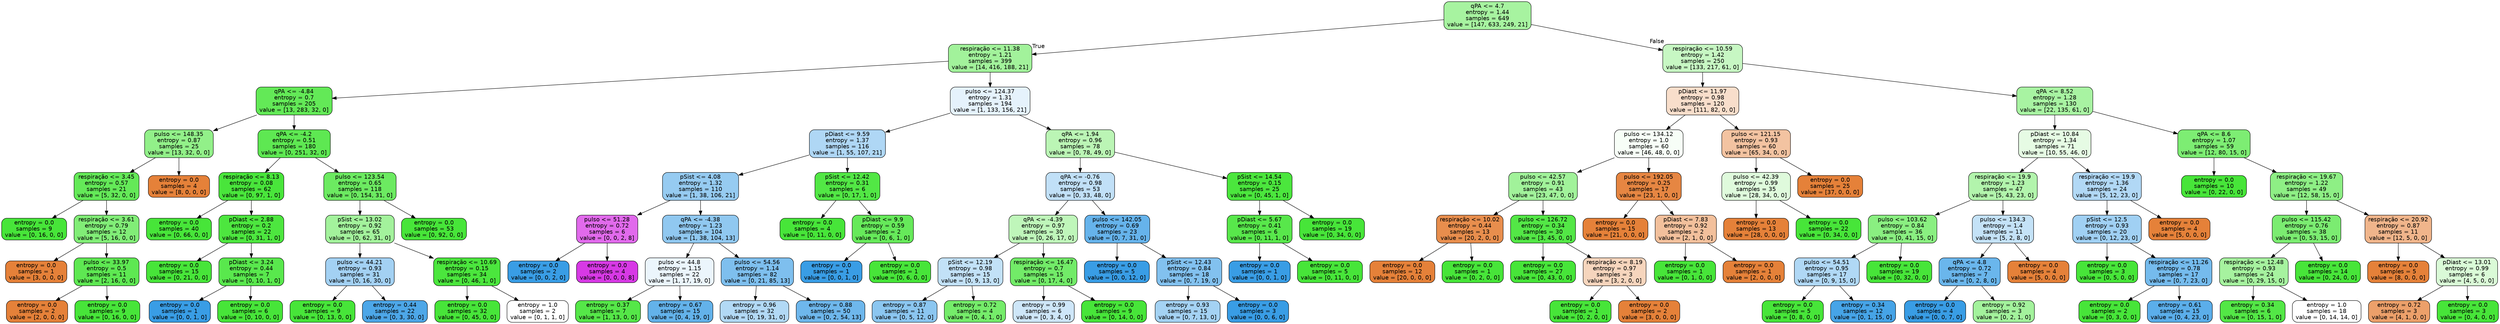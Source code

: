 digraph Tree {
node [shape=box, style="filled, rounded", color="black", fontname="helvetica"] ;
edge [fontname="helvetica"] ;
0 [label="qPA <= 4.7\nentropy = 1.44\nsamples = 649\nvalue = [147, 633, 249, 21]", fillcolor="#a7f3a0"] ;
1 [label="respiração <= 11.38\nentropy = 1.21\nsamples = 399\nvalue = [14, 416, 188, 21]", fillcolor="#a2f29b"] ;
0 -> 1 [labeldistance=2.5, labelangle=45, headlabel="True"] ;
2 [label="qPA <= -4.84\nentropy = 0.7\nsamples = 205\nvalue = [13, 283, 32, 0]", fillcolor="#63e957"] ;
1 -> 2 ;
3 [label="pulso <= 148.35\nentropy = 0.87\nsamples = 25\nvalue = [13, 32, 0, 0]", fillcolor="#92f089"] ;
2 -> 3 ;
4 [label="respiração <= 3.45\nentropy = 0.57\nsamples = 21\nvalue = [5, 32, 0, 0]", fillcolor="#64e958"] ;
3 -> 4 ;
5 [label="entropy = 0.0\nsamples = 9\nvalue = [0, 16, 0, 0]", fillcolor="#47e539"] ;
4 -> 5 ;
6 [label="respiração <= 3.61\nentropy = 0.79\nsamples = 12\nvalue = [5, 16, 0, 0]", fillcolor="#81ed77"] ;
4 -> 6 ;
7 [label="entropy = 0.0\nsamples = 1\nvalue = [3, 0, 0, 0]", fillcolor="#e58139"] ;
6 -> 7 ;
8 [label="pulso <= 33.97\nentropy = 0.5\nsamples = 11\nvalue = [2, 16, 0, 0]", fillcolor="#5ee852"] ;
6 -> 8 ;
9 [label="entropy = 0.0\nsamples = 2\nvalue = [2, 0, 0, 0]", fillcolor="#e58139"] ;
8 -> 9 ;
10 [label="entropy = 0.0\nsamples = 9\nvalue = [0, 16, 0, 0]", fillcolor="#47e539"] ;
8 -> 10 ;
11 [label="entropy = 0.0\nsamples = 4\nvalue = [8, 0, 0, 0]", fillcolor="#e58139"] ;
3 -> 11 ;
12 [label="qPA <= -4.2\nentropy = 0.51\nsamples = 180\nvalue = [0, 251, 32, 0]", fillcolor="#5ee852"] ;
2 -> 12 ;
13 [label="respiração <= 8.13\nentropy = 0.08\nsamples = 62\nvalue = [0, 97, 1, 0]", fillcolor="#49e53b"] ;
12 -> 13 ;
14 [label="entropy = 0.0\nsamples = 40\nvalue = [0, 66, 0, 0]", fillcolor="#47e539"] ;
13 -> 14 ;
15 [label="pDiast <= 2.88\nentropy = 0.2\nsamples = 22\nvalue = [0, 31, 1, 0]", fillcolor="#4de63f"] ;
13 -> 15 ;
16 [label="entropy = 0.0\nsamples = 15\nvalue = [0, 21, 0, 0]", fillcolor="#47e539"] ;
15 -> 16 ;
17 [label="pDiast <= 3.24\nentropy = 0.44\nsamples = 7\nvalue = [0, 10, 1, 0]", fillcolor="#59e84d"] ;
15 -> 17 ;
18 [label="entropy = 0.0\nsamples = 1\nvalue = [0, 0, 1, 0]", fillcolor="#399de5"] ;
17 -> 18 ;
19 [label="entropy = 0.0\nsamples = 6\nvalue = [0, 10, 0, 0]", fillcolor="#47e539"] ;
17 -> 19 ;
20 [label="pulso <= 123.54\nentropy = 0.65\nsamples = 118\nvalue = [0, 154, 31, 0]", fillcolor="#6cea61"] ;
12 -> 20 ;
21 [label="pSist <= 13.02\nentropy = 0.92\nsamples = 65\nvalue = [0, 62, 31, 0]", fillcolor="#a3f29c"] ;
20 -> 21 ;
22 [label="pulso <= 44.21\nentropy = 0.93\nsamples = 31\nvalue = [0, 16, 30, 0]", fillcolor="#a3d1f3"] ;
21 -> 22 ;
23 [label="entropy = 0.0\nsamples = 9\nvalue = [0, 13, 0, 0]", fillcolor="#47e539"] ;
22 -> 23 ;
24 [label="entropy = 0.44\nsamples = 22\nvalue = [0, 3, 30, 0]", fillcolor="#4da7e8"] ;
22 -> 24 ;
25 [label="respiração <= 10.69\nentropy = 0.15\nsamples = 34\nvalue = [0, 46, 1, 0]", fillcolor="#4be63d"] ;
21 -> 25 ;
26 [label="entropy = 0.0\nsamples = 32\nvalue = [0, 45, 0, 0]", fillcolor="#47e539"] ;
25 -> 26 ;
27 [label="entropy = 1.0\nsamples = 2\nvalue = [0, 1, 1, 0]", fillcolor="#ffffff"] ;
25 -> 27 ;
28 [label="entropy = 0.0\nsamples = 53\nvalue = [0, 92, 0, 0]", fillcolor="#47e539"] ;
20 -> 28 ;
29 [label="pulso <= 124.37\nentropy = 1.31\nsamples = 194\nvalue = [1, 133, 156, 21]", fillcolor="#e5f2fc"] ;
1 -> 29 ;
30 [label="pDiast <= 9.59\nentropy = 1.37\nsamples = 116\nvalue = [1, 55, 107, 21]", fillcolor="#afd7f5"] ;
29 -> 30 ;
31 [label="pSist <= 4.08\nentropy = 1.32\nsamples = 110\nvalue = [1, 38, 106, 21]", fillcolor="#96cbf1"] ;
30 -> 31 ;
32 [label="pulso <= 51.28\nentropy = 0.72\nsamples = 6\nvalue = [0, 0, 2, 8]", fillcolor="#e16aec"] ;
31 -> 32 ;
33 [label="entropy = 0.0\nsamples = 2\nvalue = [0, 0, 2, 0]", fillcolor="#399de5"] ;
32 -> 33 ;
34 [label="entropy = 0.0\nsamples = 4\nvalue = [0, 0, 0, 8]", fillcolor="#d739e5"] ;
32 -> 34 ;
35 [label="qPA <= -4.38\nentropy = 1.23\nsamples = 104\nvalue = [1, 38, 104, 13]", fillcolor="#90c8f0"] ;
31 -> 35 ;
36 [label="pulso <= 44.8\nentropy = 1.15\nsamples = 22\nvalue = [1, 17, 19, 0]", fillcolor="#ebf5fc"] ;
35 -> 36 ;
37 [label="entropy = 0.37\nsamples = 7\nvalue = [1, 13, 0, 0]", fillcolor="#55e748"] ;
36 -> 37 ;
38 [label="entropy = 0.67\nsamples = 15\nvalue = [0, 4, 19, 0]", fillcolor="#63b2ea"] ;
36 -> 38 ;
39 [label="pulso <= 54.56\nentropy = 1.14\nsamples = 82\nvalue = [0, 21, 85, 13]", fillcolor="#7ebfee"] ;
35 -> 39 ;
40 [label="entropy = 0.96\nsamples = 32\nvalue = [0, 19, 31, 0]", fillcolor="#b2d9f5"] ;
39 -> 40 ;
41 [label="entropy = 0.88\nsamples = 50\nvalue = [0, 2, 54, 13]", fillcolor="#6eb7ec"] ;
39 -> 41 ;
42 [label="pSist <= 12.42\nentropy = 0.31\nsamples = 6\nvalue = [0, 17, 1, 0]", fillcolor="#52e745"] ;
30 -> 42 ;
43 [label="entropy = 0.0\nsamples = 4\nvalue = [0, 11, 0, 0]", fillcolor="#47e539"] ;
42 -> 43 ;
44 [label="pDiast <= 9.9\nentropy = 0.59\nsamples = 2\nvalue = [0, 6, 1, 0]", fillcolor="#66e95a"] ;
42 -> 44 ;
45 [label="entropy = 0.0\nsamples = 1\nvalue = [0, 0, 1, 0]", fillcolor="#399de5"] ;
44 -> 45 ;
46 [label="entropy = 0.0\nsamples = 1\nvalue = [0, 6, 0, 0]", fillcolor="#47e539"] ;
44 -> 46 ;
47 [label="qPA <= 1.94\nentropy = 0.96\nsamples = 78\nvalue = [0, 78, 49, 0]", fillcolor="#bbf5b5"] ;
29 -> 47 ;
48 [label="qPA <= -0.76\nentropy = 0.98\nsamples = 53\nvalue = [0, 33, 48, 0]", fillcolor="#c1e0f7"] ;
47 -> 48 ;
49 [label="qPA <= -4.39\nentropy = 0.97\nsamples = 30\nvalue = [0, 26, 17, 0]", fillcolor="#bff6ba"] ;
48 -> 49 ;
50 [label="pSist <= 12.19\nentropy = 0.98\nsamples = 15\nvalue = [0, 9, 13, 0]", fillcolor="#c2e1f7"] ;
49 -> 50 ;
51 [label="entropy = 0.87\nsamples = 11\nvalue = [0, 5, 12, 0]", fillcolor="#8bc6f0"] ;
50 -> 51 ;
52 [label="entropy = 0.72\nsamples = 4\nvalue = [0, 4, 1, 0]", fillcolor="#75ec6a"] ;
50 -> 52 ;
53 [label="respiração <= 16.47\nentropy = 0.7\nsamples = 15\nvalue = [0, 17, 4, 0]", fillcolor="#72eb68"] ;
49 -> 53 ;
54 [label="entropy = 0.99\nsamples = 6\nvalue = [0, 3, 4, 0]", fillcolor="#cee6f8"] ;
53 -> 54 ;
55 [label="entropy = 0.0\nsamples = 9\nvalue = [0, 14, 0, 0]", fillcolor="#47e539"] ;
53 -> 55 ;
56 [label="pulso <= 142.05\nentropy = 0.69\nsamples = 23\nvalue = [0, 7, 31, 0]", fillcolor="#66b3eb"] ;
48 -> 56 ;
57 [label="entropy = 0.0\nsamples = 5\nvalue = [0, 0, 12, 0]", fillcolor="#399de5"] ;
56 -> 57 ;
58 [label="pSist <= 12.43\nentropy = 0.84\nsamples = 18\nvalue = [0, 7, 19, 0]", fillcolor="#82c1ef"] ;
56 -> 58 ;
59 [label="entropy = 0.93\nsamples = 15\nvalue = [0, 7, 13, 0]", fillcolor="#a4d2f3"] ;
58 -> 59 ;
60 [label="entropy = 0.0\nsamples = 3\nvalue = [0, 0, 6, 0]", fillcolor="#399de5"] ;
58 -> 60 ;
61 [label="pSist <= 14.54\nentropy = 0.15\nsamples = 25\nvalue = [0, 45, 1, 0]", fillcolor="#4be63d"] ;
47 -> 61 ;
62 [label="pDiast <= 5.67\nentropy = 0.41\nsamples = 6\nvalue = [0, 11, 1, 0]", fillcolor="#58e74b"] ;
61 -> 62 ;
63 [label="entropy = 0.0\nsamples = 1\nvalue = [0, 0, 1, 0]", fillcolor="#399de5"] ;
62 -> 63 ;
64 [label="entropy = 0.0\nsamples = 5\nvalue = [0, 11, 0, 0]", fillcolor="#47e539"] ;
62 -> 64 ;
65 [label="entropy = 0.0\nsamples = 19\nvalue = [0, 34, 0, 0]", fillcolor="#47e539"] ;
61 -> 65 ;
66 [label="respiração <= 10.59\nentropy = 1.42\nsamples = 250\nvalue = [133, 217, 61, 0]", fillcolor="#c7f7c3"] ;
0 -> 66 [labeldistance=2.5, labelangle=-45, headlabel="False"] ;
67 [label="pDiast <= 11.97\nentropy = 0.98\nsamples = 120\nvalue = [111, 82, 0, 0]", fillcolor="#f8decb"] ;
66 -> 67 ;
68 [label="pulso <= 134.12\nentropy = 1.0\nsamples = 60\nvalue = [46, 48, 0, 0]", fillcolor="#f7fef7"] ;
67 -> 68 ;
69 [label="pulso <= 42.57\nentropy = 0.91\nsamples = 43\nvalue = [23, 47, 0, 0]", fillcolor="#a1f29a"] ;
68 -> 69 ;
70 [label="respiração <= 10.02\nentropy = 0.44\nsamples = 13\nvalue = [20, 2, 0, 0]", fillcolor="#e88e4d"] ;
69 -> 70 ;
71 [label="entropy = 0.0\nsamples = 12\nvalue = [20, 0, 0, 0]", fillcolor="#e58139"] ;
70 -> 71 ;
72 [label="entropy = 0.0\nsamples = 1\nvalue = [0, 2, 0, 0]", fillcolor="#47e539"] ;
70 -> 72 ;
73 [label="pulso <= 126.72\nentropy = 0.34\nsamples = 30\nvalue = [3, 45, 0, 0]", fillcolor="#53e746"] ;
69 -> 73 ;
74 [label="entropy = 0.0\nsamples = 27\nvalue = [0, 43, 0, 0]", fillcolor="#47e539"] ;
73 -> 74 ;
75 [label="respiração <= 8.19\nentropy = 0.97\nsamples = 3\nvalue = [3, 2, 0, 0]", fillcolor="#f6d5bd"] ;
73 -> 75 ;
76 [label="entropy = 0.0\nsamples = 1\nvalue = [0, 2, 0, 0]", fillcolor="#47e539"] ;
75 -> 76 ;
77 [label="entropy = 0.0\nsamples = 2\nvalue = [3, 0, 0, 0]", fillcolor="#e58139"] ;
75 -> 77 ;
78 [label="pulso <= 192.05\nentropy = 0.25\nsamples = 17\nvalue = [23, 1, 0, 0]", fillcolor="#e68642"] ;
68 -> 78 ;
79 [label="entropy = 0.0\nsamples = 15\nvalue = [21, 0, 0, 0]", fillcolor="#e58139"] ;
78 -> 79 ;
80 [label="pDiast <= 7.83\nentropy = 0.92\nsamples = 2\nvalue = [2, 1, 0, 0]", fillcolor="#f2c09c"] ;
78 -> 80 ;
81 [label="entropy = 0.0\nsamples = 1\nvalue = [0, 1, 0, 0]", fillcolor="#47e539"] ;
80 -> 81 ;
82 [label="entropy = 0.0\nsamples = 1\nvalue = [2, 0, 0, 0]", fillcolor="#e58139"] ;
80 -> 82 ;
83 [label="pulso <= 121.15\nentropy = 0.93\nsamples = 60\nvalue = [65, 34, 0, 0]", fillcolor="#f3c3a1"] ;
67 -> 83 ;
84 [label="pulso <= 42.39\nentropy = 0.99\nsamples = 35\nvalue = [28, 34, 0, 0]", fillcolor="#dffadc"] ;
83 -> 84 ;
85 [label="entropy = 0.0\nsamples = 13\nvalue = [28, 0, 0, 0]", fillcolor="#e58139"] ;
84 -> 85 ;
86 [label="entropy = 0.0\nsamples = 22\nvalue = [0, 34, 0, 0]", fillcolor="#47e539"] ;
84 -> 86 ;
87 [label="entropy = 0.0\nsamples = 25\nvalue = [37, 0, 0, 0]", fillcolor="#e58139"] ;
83 -> 87 ;
88 [label="qPA <= 8.52\nentropy = 1.28\nsamples = 130\nvalue = [22, 135, 61, 0]", fillcolor="#a8f3a2"] ;
66 -> 88 ;
89 [label="pDiast <= 10.84\nentropy = 1.34\nsamples = 71\nvalue = [10, 55, 46, 0]", fillcolor="#e6fbe4"] ;
88 -> 89 ;
90 [label="respiração <= 19.9\nentropy = 1.23\nsamples = 47\nvalue = [5, 43, 23, 0]", fillcolor="#b2f4ac"] ;
89 -> 90 ;
91 [label="pulso <= 103.62\nentropy = 0.84\nsamples = 36\nvalue = [0, 41, 15, 0]", fillcolor="#8aef81"] ;
90 -> 91 ;
92 [label="pulso <= 54.51\nentropy = 0.95\nsamples = 17\nvalue = [0, 9, 15, 0]", fillcolor="#b0d8f5"] ;
91 -> 92 ;
93 [label="entropy = 0.0\nsamples = 5\nvalue = [0, 8, 0, 0]", fillcolor="#47e539"] ;
92 -> 93 ;
94 [label="entropy = 0.34\nsamples = 12\nvalue = [0, 1, 15, 0]", fillcolor="#46a4e7"] ;
92 -> 94 ;
95 [label="entropy = 0.0\nsamples = 19\nvalue = [0, 32, 0, 0]", fillcolor="#47e539"] ;
91 -> 95 ;
96 [label="pulso <= 134.3\nentropy = 1.4\nsamples = 11\nvalue = [5, 2, 8, 0]", fillcolor="#c4e2f7"] ;
90 -> 96 ;
97 [label="qPA <= 4.8\nentropy = 0.72\nsamples = 7\nvalue = [0, 2, 8, 0]", fillcolor="#6ab6ec"] ;
96 -> 97 ;
98 [label="entropy = 0.0\nsamples = 4\nvalue = [0, 0, 7, 0]", fillcolor="#399de5"] ;
97 -> 98 ;
99 [label="entropy = 0.92\nsamples = 3\nvalue = [0, 2, 1, 0]", fillcolor="#a3f29c"] ;
97 -> 99 ;
100 [label="entropy = 0.0\nsamples = 4\nvalue = [5, 0, 0, 0]", fillcolor="#e58139"] ;
96 -> 100 ;
101 [label="respiração <= 19.9\nentropy = 1.36\nsamples = 24\nvalue = [5, 12, 23, 0]", fillcolor="#b1d8f5"] ;
89 -> 101 ;
102 [label="pSist <= 12.5\nentropy = 0.93\nsamples = 20\nvalue = [0, 12, 23, 0]", fillcolor="#a0d0f3"] ;
101 -> 102 ;
103 [label="entropy = 0.0\nsamples = 3\nvalue = [0, 5, 0, 0]", fillcolor="#47e539"] ;
102 -> 103 ;
104 [label="respiração <= 11.26\nentropy = 0.78\nsamples = 17\nvalue = [0, 7, 23, 0]", fillcolor="#75bbed"] ;
102 -> 104 ;
105 [label="entropy = 0.0\nsamples = 2\nvalue = [0, 3, 0, 0]", fillcolor="#47e539"] ;
104 -> 105 ;
106 [label="entropy = 0.61\nsamples = 15\nvalue = [0, 4, 23, 0]", fillcolor="#5baeea"] ;
104 -> 106 ;
107 [label="entropy = 0.0\nsamples = 4\nvalue = [5, 0, 0, 0]", fillcolor="#e58139"] ;
101 -> 107 ;
108 [label="qPA <= 8.6\nentropy = 1.07\nsamples = 59\nvalue = [12, 80, 15, 0]", fillcolor="#7ded73"] ;
88 -> 108 ;
109 [label="entropy = 0.0\nsamples = 10\nvalue = [0, 22, 0, 0]", fillcolor="#47e539"] ;
108 -> 109 ;
110 [label="respiração <= 19.67\nentropy = 1.22\nsamples = 49\nvalue = [12, 58, 15, 0]", fillcolor="#8eef85"] ;
108 -> 110 ;
111 [label="pulso <= 115.42\nentropy = 0.76\nsamples = 38\nvalue = [0, 53, 15, 0]", fillcolor="#7bec71"] ;
110 -> 111 ;
112 [label="respiração <= 12.48\nentropy = 0.93\nsamples = 24\nvalue = [0, 29, 15, 0]", fillcolor="#a6f29f"] ;
111 -> 112 ;
113 [label="entropy = 0.34\nsamples = 6\nvalue = [0, 15, 1, 0]", fillcolor="#53e746"] ;
112 -> 113 ;
114 [label="entropy = 1.0\nsamples = 18\nvalue = [0, 14, 14, 0]", fillcolor="#ffffff"] ;
112 -> 114 ;
115 [label="entropy = 0.0\nsamples = 14\nvalue = [0, 24, 0, 0]", fillcolor="#47e539"] ;
111 -> 115 ;
116 [label="respiração <= 20.92\nentropy = 0.87\nsamples = 11\nvalue = [12, 5, 0, 0]", fillcolor="#f0b58b"] ;
110 -> 116 ;
117 [label="entropy = 0.0\nsamples = 5\nvalue = [8, 0, 0, 0]", fillcolor="#e58139"] ;
116 -> 117 ;
118 [label="pDiast <= 13.01\nentropy = 0.99\nsamples = 6\nvalue = [4, 5, 0, 0]", fillcolor="#dafad7"] ;
116 -> 118 ;
119 [label="entropy = 0.72\nsamples = 3\nvalue = [4, 1, 0, 0]", fillcolor="#eca06a"] ;
118 -> 119 ;
120 [label="entropy = 0.0\nsamples = 3\nvalue = [0, 4, 0, 0]", fillcolor="#47e539"] ;
118 -> 120 ;
}